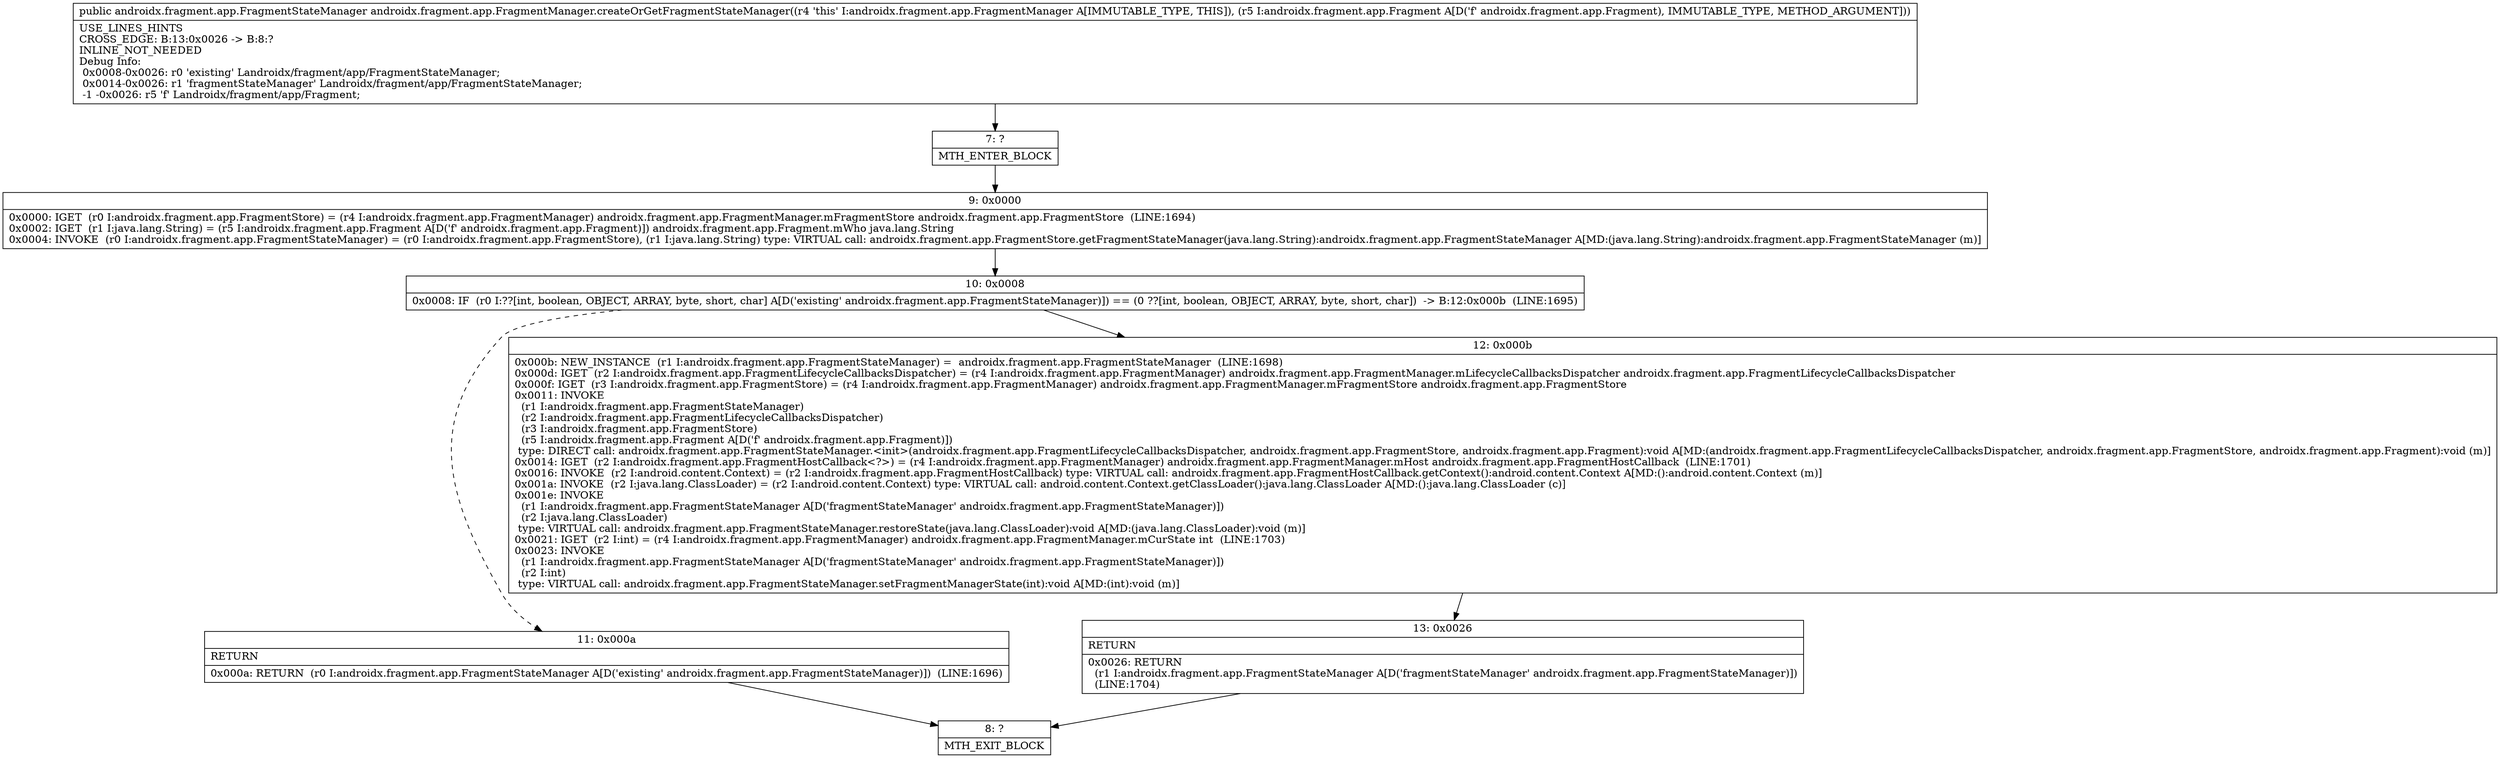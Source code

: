 digraph "CFG forandroidx.fragment.app.FragmentManager.createOrGetFragmentStateManager(Landroidx\/fragment\/app\/Fragment;)Landroidx\/fragment\/app\/FragmentStateManager;" {
Node_7 [shape=record,label="{7\:\ ?|MTH_ENTER_BLOCK\l}"];
Node_9 [shape=record,label="{9\:\ 0x0000|0x0000: IGET  (r0 I:androidx.fragment.app.FragmentStore) = (r4 I:androidx.fragment.app.FragmentManager) androidx.fragment.app.FragmentManager.mFragmentStore androidx.fragment.app.FragmentStore  (LINE:1694)\l0x0002: IGET  (r1 I:java.lang.String) = (r5 I:androidx.fragment.app.Fragment A[D('f' androidx.fragment.app.Fragment)]) androidx.fragment.app.Fragment.mWho java.lang.String \l0x0004: INVOKE  (r0 I:androidx.fragment.app.FragmentStateManager) = (r0 I:androidx.fragment.app.FragmentStore), (r1 I:java.lang.String) type: VIRTUAL call: androidx.fragment.app.FragmentStore.getFragmentStateManager(java.lang.String):androidx.fragment.app.FragmentStateManager A[MD:(java.lang.String):androidx.fragment.app.FragmentStateManager (m)]\l}"];
Node_10 [shape=record,label="{10\:\ 0x0008|0x0008: IF  (r0 I:??[int, boolean, OBJECT, ARRAY, byte, short, char] A[D('existing' androidx.fragment.app.FragmentStateManager)]) == (0 ??[int, boolean, OBJECT, ARRAY, byte, short, char])  \-\> B:12:0x000b  (LINE:1695)\l}"];
Node_11 [shape=record,label="{11\:\ 0x000a|RETURN\l|0x000a: RETURN  (r0 I:androidx.fragment.app.FragmentStateManager A[D('existing' androidx.fragment.app.FragmentStateManager)])  (LINE:1696)\l}"];
Node_8 [shape=record,label="{8\:\ ?|MTH_EXIT_BLOCK\l}"];
Node_12 [shape=record,label="{12\:\ 0x000b|0x000b: NEW_INSTANCE  (r1 I:androidx.fragment.app.FragmentStateManager) =  androidx.fragment.app.FragmentStateManager  (LINE:1698)\l0x000d: IGET  (r2 I:androidx.fragment.app.FragmentLifecycleCallbacksDispatcher) = (r4 I:androidx.fragment.app.FragmentManager) androidx.fragment.app.FragmentManager.mLifecycleCallbacksDispatcher androidx.fragment.app.FragmentLifecycleCallbacksDispatcher \l0x000f: IGET  (r3 I:androidx.fragment.app.FragmentStore) = (r4 I:androidx.fragment.app.FragmentManager) androidx.fragment.app.FragmentManager.mFragmentStore androidx.fragment.app.FragmentStore \l0x0011: INVOKE  \l  (r1 I:androidx.fragment.app.FragmentStateManager)\l  (r2 I:androidx.fragment.app.FragmentLifecycleCallbacksDispatcher)\l  (r3 I:androidx.fragment.app.FragmentStore)\l  (r5 I:androidx.fragment.app.Fragment A[D('f' androidx.fragment.app.Fragment)])\l type: DIRECT call: androidx.fragment.app.FragmentStateManager.\<init\>(androidx.fragment.app.FragmentLifecycleCallbacksDispatcher, androidx.fragment.app.FragmentStore, androidx.fragment.app.Fragment):void A[MD:(androidx.fragment.app.FragmentLifecycleCallbacksDispatcher, androidx.fragment.app.FragmentStore, androidx.fragment.app.Fragment):void (m)]\l0x0014: IGET  (r2 I:androidx.fragment.app.FragmentHostCallback\<?\>) = (r4 I:androidx.fragment.app.FragmentManager) androidx.fragment.app.FragmentManager.mHost androidx.fragment.app.FragmentHostCallback  (LINE:1701)\l0x0016: INVOKE  (r2 I:android.content.Context) = (r2 I:androidx.fragment.app.FragmentHostCallback) type: VIRTUAL call: androidx.fragment.app.FragmentHostCallback.getContext():android.content.Context A[MD:():android.content.Context (m)]\l0x001a: INVOKE  (r2 I:java.lang.ClassLoader) = (r2 I:android.content.Context) type: VIRTUAL call: android.content.Context.getClassLoader():java.lang.ClassLoader A[MD:():java.lang.ClassLoader (c)]\l0x001e: INVOKE  \l  (r1 I:androidx.fragment.app.FragmentStateManager A[D('fragmentStateManager' androidx.fragment.app.FragmentStateManager)])\l  (r2 I:java.lang.ClassLoader)\l type: VIRTUAL call: androidx.fragment.app.FragmentStateManager.restoreState(java.lang.ClassLoader):void A[MD:(java.lang.ClassLoader):void (m)]\l0x0021: IGET  (r2 I:int) = (r4 I:androidx.fragment.app.FragmentManager) androidx.fragment.app.FragmentManager.mCurState int  (LINE:1703)\l0x0023: INVOKE  \l  (r1 I:androidx.fragment.app.FragmentStateManager A[D('fragmentStateManager' androidx.fragment.app.FragmentStateManager)])\l  (r2 I:int)\l type: VIRTUAL call: androidx.fragment.app.FragmentStateManager.setFragmentManagerState(int):void A[MD:(int):void (m)]\l}"];
Node_13 [shape=record,label="{13\:\ 0x0026|RETURN\l|0x0026: RETURN  \l  (r1 I:androidx.fragment.app.FragmentStateManager A[D('fragmentStateManager' androidx.fragment.app.FragmentStateManager)])\l  (LINE:1704)\l}"];
MethodNode[shape=record,label="{public androidx.fragment.app.FragmentStateManager androidx.fragment.app.FragmentManager.createOrGetFragmentStateManager((r4 'this' I:androidx.fragment.app.FragmentManager A[IMMUTABLE_TYPE, THIS]), (r5 I:androidx.fragment.app.Fragment A[D('f' androidx.fragment.app.Fragment), IMMUTABLE_TYPE, METHOD_ARGUMENT]))  | USE_LINES_HINTS\lCROSS_EDGE: B:13:0x0026 \-\> B:8:?\lINLINE_NOT_NEEDED\lDebug Info:\l  0x0008\-0x0026: r0 'existing' Landroidx\/fragment\/app\/FragmentStateManager;\l  0x0014\-0x0026: r1 'fragmentStateManager' Landroidx\/fragment\/app\/FragmentStateManager;\l  \-1 \-0x0026: r5 'f' Landroidx\/fragment\/app\/Fragment;\l}"];
MethodNode -> Node_7;Node_7 -> Node_9;
Node_9 -> Node_10;
Node_10 -> Node_11[style=dashed];
Node_10 -> Node_12;
Node_11 -> Node_8;
Node_12 -> Node_13;
Node_13 -> Node_8;
}

